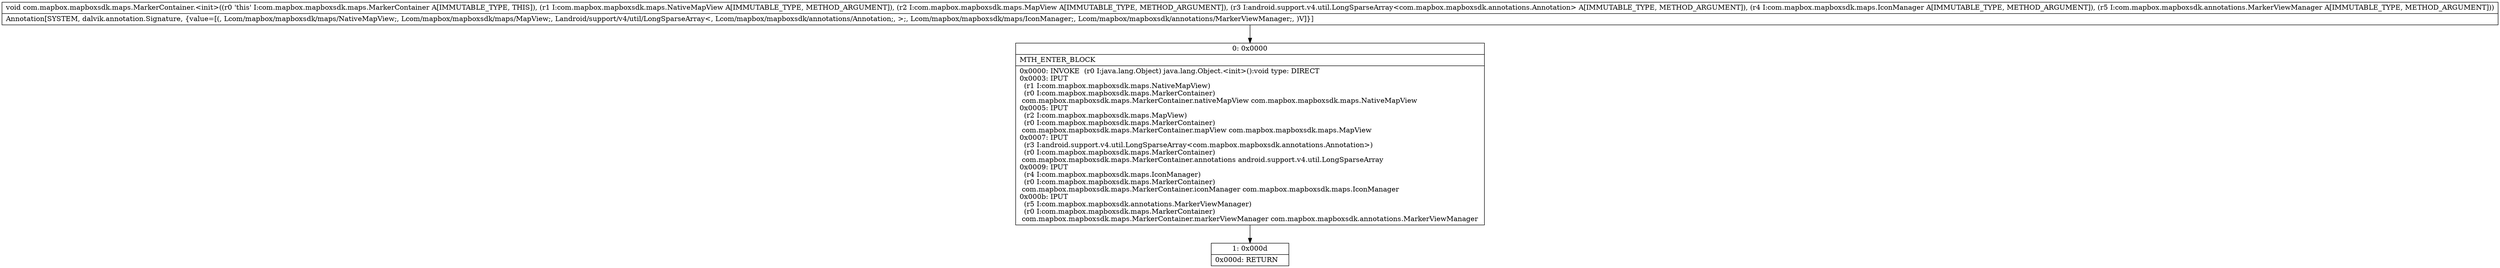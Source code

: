 digraph "CFG forcom.mapbox.mapboxsdk.maps.MarkerContainer.\<init\>(Lcom\/mapbox\/mapboxsdk\/maps\/NativeMapView;Lcom\/mapbox\/mapboxsdk\/maps\/MapView;Landroid\/support\/v4\/util\/LongSparseArray;Lcom\/mapbox\/mapboxsdk\/maps\/IconManager;Lcom\/mapbox\/mapboxsdk\/annotations\/MarkerViewManager;)V" {
Node_0 [shape=record,label="{0\:\ 0x0000|MTH_ENTER_BLOCK\l|0x0000: INVOKE  (r0 I:java.lang.Object) java.lang.Object.\<init\>():void type: DIRECT \l0x0003: IPUT  \l  (r1 I:com.mapbox.mapboxsdk.maps.NativeMapView)\l  (r0 I:com.mapbox.mapboxsdk.maps.MarkerContainer)\l com.mapbox.mapboxsdk.maps.MarkerContainer.nativeMapView com.mapbox.mapboxsdk.maps.NativeMapView \l0x0005: IPUT  \l  (r2 I:com.mapbox.mapboxsdk.maps.MapView)\l  (r0 I:com.mapbox.mapboxsdk.maps.MarkerContainer)\l com.mapbox.mapboxsdk.maps.MarkerContainer.mapView com.mapbox.mapboxsdk.maps.MapView \l0x0007: IPUT  \l  (r3 I:android.support.v4.util.LongSparseArray\<com.mapbox.mapboxsdk.annotations.Annotation\>)\l  (r0 I:com.mapbox.mapboxsdk.maps.MarkerContainer)\l com.mapbox.mapboxsdk.maps.MarkerContainer.annotations android.support.v4.util.LongSparseArray \l0x0009: IPUT  \l  (r4 I:com.mapbox.mapboxsdk.maps.IconManager)\l  (r0 I:com.mapbox.mapboxsdk.maps.MarkerContainer)\l com.mapbox.mapboxsdk.maps.MarkerContainer.iconManager com.mapbox.mapboxsdk.maps.IconManager \l0x000b: IPUT  \l  (r5 I:com.mapbox.mapboxsdk.annotations.MarkerViewManager)\l  (r0 I:com.mapbox.mapboxsdk.maps.MarkerContainer)\l com.mapbox.mapboxsdk.maps.MarkerContainer.markerViewManager com.mapbox.mapboxsdk.annotations.MarkerViewManager \l}"];
Node_1 [shape=record,label="{1\:\ 0x000d|0x000d: RETURN   \l}"];
MethodNode[shape=record,label="{void com.mapbox.mapboxsdk.maps.MarkerContainer.\<init\>((r0 'this' I:com.mapbox.mapboxsdk.maps.MarkerContainer A[IMMUTABLE_TYPE, THIS]), (r1 I:com.mapbox.mapboxsdk.maps.NativeMapView A[IMMUTABLE_TYPE, METHOD_ARGUMENT]), (r2 I:com.mapbox.mapboxsdk.maps.MapView A[IMMUTABLE_TYPE, METHOD_ARGUMENT]), (r3 I:android.support.v4.util.LongSparseArray\<com.mapbox.mapboxsdk.annotations.Annotation\> A[IMMUTABLE_TYPE, METHOD_ARGUMENT]), (r4 I:com.mapbox.mapboxsdk.maps.IconManager A[IMMUTABLE_TYPE, METHOD_ARGUMENT]), (r5 I:com.mapbox.mapboxsdk.annotations.MarkerViewManager A[IMMUTABLE_TYPE, METHOD_ARGUMENT]))  | Annotation[SYSTEM, dalvik.annotation.Signature, \{value=[(, Lcom\/mapbox\/mapboxsdk\/maps\/NativeMapView;, Lcom\/mapbox\/mapboxsdk\/maps\/MapView;, Landroid\/support\/v4\/util\/LongSparseArray\<, Lcom\/mapbox\/mapboxsdk\/annotations\/Annotation;, \>;, Lcom\/mapbox\/mapboxsdk\/maps\/IconManager;, Lcom\/mapbox\/mapboxsdk\/annotations\/MarkerViewManager;, )V]\}]\l}"];
MethodNode -> Node_0;
Node_0 -> Node_1;
}

